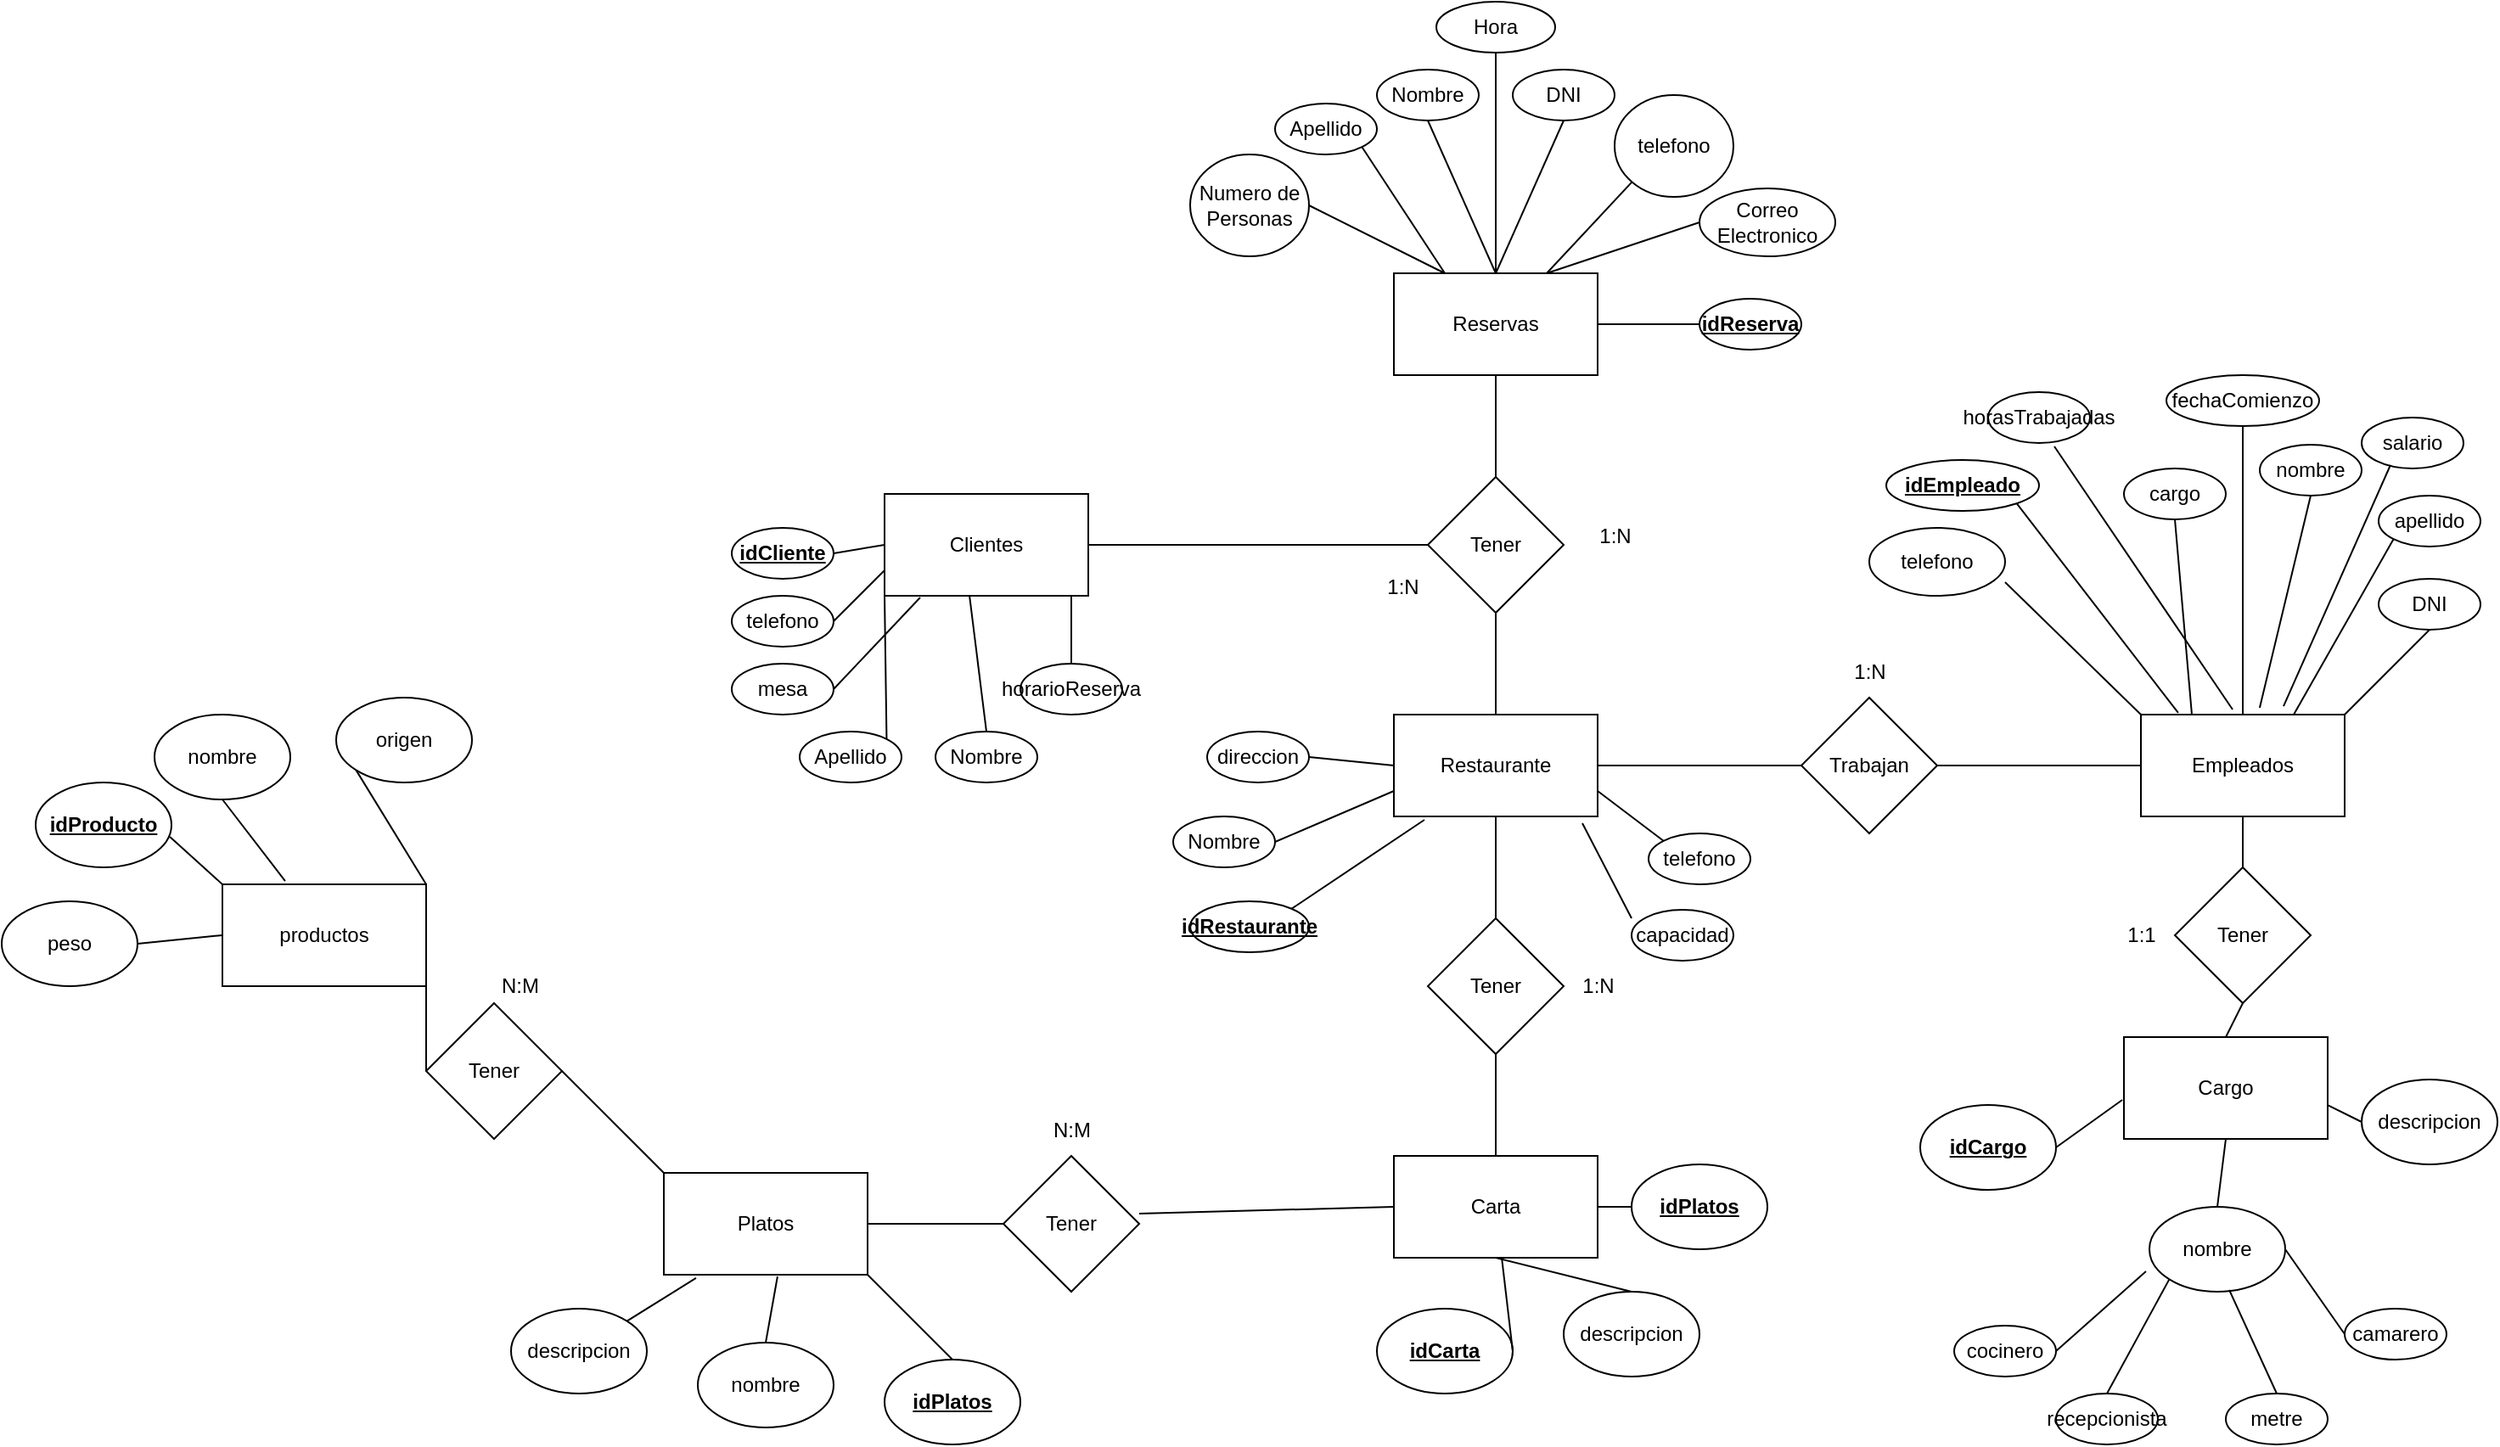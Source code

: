 <mxfile version="23.0.1" type="google">
  <diagram name="Página-1" id="urGxJ305jiMk8CuC3QDb">
    <mxGraphModel grid="1" page="1" gridSize="10" guides="1" tooltips="1" connect="1" arrows="1" fold="1" pageScale="1" pageWidth="827" pageHeight="1169" math="0" shadow="0">
      <root>
        <mxCell id="0" />
        <mxCell id="1" parent="0" />
        <mxCell id="D8Nsdqt08Oqrvitqr5ih-1" value="Empleados" style="rounded=0;whiteSpace=wrap;html=1;" vertex="1" parent="1">
          <mxGeometry x="610" y="-440" width="120" height="60" as="geometry" />
        </mxCell>
        <mxCell id="D8Nsdqt08Oqrvitqr5ih-2" value="Reservas" style="rounded=0;whiteSpace=wrap;html=1;" vertex="1" parent="1">
          <mxGeometry x="170" y="-700" width="120" height="60" as="geometry" />
        </mxCell>
        <mxCell id="EQmgPOtzV4q--lYFnlzx-1" value="Trabajan" style="rhombus;whiteSpace=wrap;html=1;" vertex="1" parent="1">
          <mxGeometry x="410" y="-450" width="80" height="80" as="geometry" />
        </mxCell>
        <mxCell id="EQmgPOtzV4q--lYFnlzx-2" value="Restaurante" style="rounded=0;whiteSpace=wrap;html=1;" vertex="1" parent="1">
          <mxGeometry x="170" y="-440" width="120" height="60" as="geometry" />
        </mxCell>
        <mxCell id="EQmgPOtzV4q--lYFnlzx-3" value="Tener" style="rhombus;whiteSpace=wrap;html=1;" vertex="1" parent="1">
          <mxGeometry x="190" y="-580" width="80" height="80" as="geometry" />
        </mxCell>
        <mxCell id="EQmgPOtzV4q--lYFnlzx-4" value="" style="endArrow=none;html=1;rounded=0;exitX=0.5;exitY=0;exitDx=0;exitDy=0;entryX=0.5;entryY=1;entryDx=0;entryDy=0;" edge="1" parent="1" source="EQmgPOtzV4q--lYFnlzx-3" target="D8Nsdqt08Oqrvitqr5ih-2">
          <mxGeometry width="50" height="50" relative="1" as="geometry">
            <mxPoint x="330" y="-570" as="sourcePoint" />
            <mxPoint x="380" y="-620" as="targetPoint" />
          </mxGeometry>
        </mxCell>
        <mxCell id="EQmgPOtzV4q--lYFnlzx-5" value="" style="endArrow=none;html=1;rounded=0;exitX=0.5;exitY=0;exitDx=0;exitDy=0;entryX=0.5;entryY=1;entryDx=0;entryDy=0;" edge="1" parent="1" source="EQmgPOtzV4q--lYFnlzx-2" target="EQmgPOtzV4q--lYFnlzx-3">
          <mxGeometry width="50" height="50" relative="1" as="geometry">
            <mxPoint x="330" y="-570" as="sourcePoint" />
            <mxPoint x="380" y="-620" as="targetPoint" />
          </mxGeometry>
        </mxCell>
        <mxCell id="EQmgPOtzV4q--lYFnlzx-6" value="" style="endArrow=none;html=1;rounded=0;exitX=1;exitY=0.5;exitDx=0;exitDy=0;" edge="1" parent="1" source="EQmgPOtzV4q--lYFnlzx-2" target="EQmgPOtzV4q--lYFnlzx-1">
          <mxGeometry width="50" height="50" relative="1" as="geometry">
            <mxPoint x="330" y="-570" as="sourcePoint" />
            <mxPoint x="380" y="-620" as="targetPoint" />
          </mxGeometry>
        </mxCell>
        <mxCell id="EQmgPOtzV4q--lYFnlzx-7" value="" style="endArrow=none;html=1;rounded=0;exitX=1;exitY=0.5;exitDx=0;exitDy=0;" edge="1" parent="1" source="EQmgPOtzV4q--lYFnlzx-1" target="D8Nsdqt08Oqrvitqr5ih-1">
          <mxGeometry width="50" height="50" relative="1" as="geometry">
            <mxPoint x="330" y="-570" as="sourcePoint" />
            <mxPoint x="380" y="-620" as="targetPoint" />
          </mxGeometry>
        </mxCell>
        <mxCell id="EQmgPOtzV4q--lYFnlzx-8" value="Tener" style="rhombus;whiteSpace=wrap;html=1;" vertex="1" parent="1">
          <mxGeometry x="190" y="-320" width="80" height="80" as="geometry" />
        </mxCell>
        <mxCell id="EQmgPOtzV4q--lYFnlzx-9" value="" style="endArrow=none;html=1;rounded=0;exitX=0.5;exitY=0;exitDx=0;exitDy=0;entryX=0.5;entryY=1;entryDx=0;entryDy=0;" edge="1" parent="1" source="EQmgPOtzV4q--lYFnlzx-8" target="EQmgPOtzV4q--lYFnlzx-2">
          <mxGeometry width="50" height="50" relative="1" as="geometry">
            <mxPoint x="340" y="-310" as="sourcePoint" />
            <mxPoint x="390" y="-360" as="targetPoint" />
          </mxGeometry>
        </mxCell>
        <mxCell id="EQmgPOtzV4q--lYFnlzx-10" value="Carta" style="rounded=0;whiteSpace=wrap;html=1;" vertex="1" parent="1">
          <mxGeometry x="170" y="-180" width="120" height="60" as="geometry" />
        </mxCell>
        <mxCell id="EQmgPOtzV4q--lYFnlzx-11" value="" style="endArrow=none;html=1;rounded=0;exitX=0.5;exitY=0;exitDx=0;exitDy=0;entryX=0.5;entryY=1;entryDx=0;entryDy=0;" edge="1" parent="1" source="EQmgPOtzV4q--lYFnlzx-10" target="EQmgPOtzV4q--lYFnlzx-8">
          <mxGeometry width="50" height="50" relative="1" as="geometry">
            <mxPoint x="340" y="-190" as="sourcePoint" />
            <mxPoint x="390" y="-240" as="targetPoint" />
          </mxGeometry>
        </mxCell>
        <mxCell id="EQmgPOtzV4q--lYFnlzx-14" value="descripcion" style="ellipse;whiteSpace=wrap;html=1;" vertex="1" parent="1">
          <mxGeometry x="270" y="-100" width="80" height="50" as="geometry" />
        </mxCell>
        <mxCell id="EQmgPOtzV4q--lYFnlzx-16" value="&lt;b&gt;&lt;u&gt;idPlatos&lt;/u&gt;&lt;/b&gt;" style="ellipse;whiteSpace=wrap;html=1;" vertex="1" parent="1">
          <mxGeometry x="310" y="-175" width="80" height="50" as="geometry" />
        </mxCell>
        <mxCell id="EQmgPOtzV4q--lYFnlzx-17" value="&lt;b&gt;&lt;u&gt;idCarta&lt;/u&gt;&lt;/b&gt;" style="ellipse;whiteSpace=wrap;html=1;" vertex="1" parent="1">
          <mxGeometry x="160" y="-90" width="80" height="50" as="geometry" />
        </mxCell>
        <mxCell id="EQmgPOtzV4q--lYFnlzx-18" value="" style="endArrow=none;html=1;rounded=0;exitX=0.5;exitY=0;exitDx=0;exitDy=0;entryX=0.5;entryY=1;entryDx=0;entryDy=0;" edge="1" parent="1" source="EQmgPOtzV4q--lYFnlzx-14" target="EQmgPOtzV4q--lYFnlzx-10">
          <mxGeometry width="50" height="50" relative="1" as="geometry">
            <mxPoint x="350" y="-50" as="sourcePoint" />
            <mxPoint x="400" y="-100" as="targetPoint" />
          </mxGeometry>
        </mxCell>
        <mxCell id="EQmgPOtzV4q--lYFnlzx-19" value="" style="endArrow=none;html=1;rounded=0;exitX=1;exitY=0.5;exitDx=0;exitDy=0;entryX=0;entryY=0.5;entryDx=0;entryDy=0;" edge="1" parent="1" source="EQmgPOtzV4q--lYFnlzx-10" target="EQmgPOtzV4q--lYFnlzx-16">
          <mxGeometry width="50" height="50" relative="1" as="geometry">
            <mxPoint x="350" y="-50" as="sourcePoint" />
            <mxPoint x="400" y="-100" as="targetPoint" />
          </mxGeometry>
        </mxCell>
        <mxCell id="EQmgPOtzV4q--lYFnlzx-20" value="" style="endArrow=none;html=1;rounded=0;exitX=1;exitY=0.5;exitDx=0;exitDy=0;" edge="1" parent="1" source="EQmgPOtzV4q--lYFnlzx-17" target="EQmgPOtzV4q--lYFnlzx-10">
          <mxGeometry width="50" height="50" relative="1" as="geometry">
            <mxPoint x="350" y="-50" as="sourcePoint" />
            <mxPoint x="400" y="-100" as="targetPoint" />
          </mxGeometry>
        </mxCell>
        <mxCell id="EQmgPOtzV4q--lYFnlzx-26" value="" style="endArrow=none;html=1;rounded=0;exitX=0;exitY=0;exitDx=0;exitDy=0;entryX=1;entryY=0.8;entryDx=0;entryDy=0;entryPerimeter=0;" edge="1" parent="1" source="D8Nsdqt08Oqrvitqr5ih-1" target="ZjFc2ZHjRsvz4WhmtQTJ-22">
          <mxGeometry width="50" height="50" relative="1" as="geometry">
            <mxPoint x="330" y="-490" as="sourcePoint" />
            <mxPoint x="680" y="-510" as="targetPoint" />
          </mxGeometry>
        </mxCell>
        <mxCell id="EQmgPOtzV4q--lYFnlzx-27" value="&lt;b&gt;&lt;u&gt;idEmpleado&lt;/u&gt;&lt;/b&gt;" style="ellipse;whiteSpace=wrap;html=1;" vertex="1" parent="1">
          <mxGeometry x="460" y="-590" width="90" height="30" as="geometry" />
        </mxCell>
        <mxCell id="EQmgPOtzV4q--lYFnlzx-28" value="cargo" style="ellipse;whiteSpace=wrap;html=1;" vertex="1" parent="1">
          <mxGeometry x="600" y="-585" width="60" height="30" as="geometry" />
        </mxCell>
        <mxCell id="EQmgPOtzV4q--lYFnlzx-29" value="nombre" style="ellipse;whiteSpace=wrap;html=1;" vertex="1" parent="1">
          <mxGeometry x="680" y="-599" width="60" height="30" as="geometry" />
        </mxCell>
        <mxCell id="EQmgPOtzV4q--lYFnlzx-30" value="apellido" style="ellipse;whiteSpace=wrap;html=1;" vertex="1" parent="1">
          <mxGeometry x="750" y="-569" width="60" height="30" as="geometry" />
        </mxCell>
        <mxCell id="EQmgPOtzV4q--lYFnlzx-31" value="" style="endArrow=none;html=1;rounded=0;entryX=0.183;entryY=-0.017;entryDx=0;entryDy=0;exitX=1;exitY=1;exitDx=0;exitDy=0;entryPerimeter=0;" edge="1" parent="1" source="EQmgPOtzV4q--lYFnlzx-27" target="D8Nsdqt08Oqrvitqr5ih-1">
          <mxGeometry width="50" height="50" relative="1" as="geometry">
            <mxPoint x="330" y="-490" as="sourcePoint" />
            <mxPoint x="641.716" y="-512.678" as="targetPoint" />
          </mxGeometry>
        </mxCell>
        <mxCell id="EQmgPOtzV4q--lYFnlzx-32" value="" style="endArrow=none;html=1;rounded=0;exitX=0.25;exitY=0;exitDx=0;exitDy=0;entryX=0.5;entryY=1;entryDx=0;entryDy=0;" edge="1" parent="1" source="D8Nsdqt08Oqrvitqr5ih-1" target="EQmgPOtzV4q--lYFnlzx-28">
          <mxGeometry width="50" height="50" relative="1" as="geometry">
            <mxPoint x="670" y="-520" as="sourcePoint" />
            <mxPoint x="380" y="-540" as="targetPoint" />
          </mxGeometry>
        </mxCell>
        <mxCell id="EQmgPOtzV4q--lYFnlzx-33" value="" style="endArrow=none;html=1;rounded=0;exitX=0.75;exitY=0;exitDx=0;exitDy=0;entryX=0;entryY=1;entryDx=0;entryDy=0;" edge="1" parent="1" source="D8Nsdqt08Oqrvitqr5ih-1" target="EQmgPOtzV4q--lYFnlzx-30">
          <mxGeometry width="50" height="50" relative="1" as="geometry">
            <mxPoint x="698.284" y="-512.678" as="sourcePoint" />
            <mxPoint x="380" y="-540" as="targetPoint" />
          </mxGeometry>
        </mxCell>
        <mxCell id="EQmgPOtzV4q--lYFnlzx-34" value="" style="endArrow=none;html=1;rounded=0;exitX=0.583;exitY=-0.067;exitDx=0;exitDy=0;entryX=0.5;entryY=1;entryDx=0;entryDy=0;exitPerimeter=0;" edge="1" parent="1" source="D8Nsdqt08Oqrvitqr5ih-1" target="EQmgPOtzV4q--lYFnlzx-29">
          <mxGeometry width="50" height="50" relative="1" as="geometry">
            <mxPoint x="670" y="-520" as="sourcePoint" />
            <mxPoint x="380" y="-540" as="targetPoint" />
          </mxGeometry>
        </mxCell>
        <mxCell id="EQmgPOtzV4q--lYFnlzx-35" value="DNI" style="ellipse;whiteSpace=wrap;html=1;" vertex="1" parent="1">
          <mxGeometry x="240" y="-820" width="60" height="30" as="geometry" />
        </mxCell>
        <mxCell id="EQmgPOtzV4q--lYFnlzx-36" value="Nombre" style="ellipse;whiteSpace=wrap;html=1;" vertex="1" parent="1">
          <mxGeometry x="160" y="-820" width="60" height="30" as="geometry" />
        </mxCell>
        <mxCell id="EQmgPOtzV4q--lYFnlzx-37" value="Apellido" style="ellipse;whiteSpace=wrap;html=1;" vertex="1" parent="1">
          <mxGeometry x="100" y="-800" width="60" height="30" as="geometry" />
        </mxCell>
        <mxCell id="EQmgPOtzV4q--lYFnlzx-38" value="Correo Electronico" style="ellipse;whiteSpace=wrap;html=1;" vertex="1" parent="1">
          <mxGeometry x="350" y="-750" width="80" height="40" as="geometry" />
        </mxCell>
        <mxCell id="EQmgPOtzV4q--lYFnlzx-39" value="Numero de Personas" style="ellipse;whiteSpace=wrap;html=1;" vertex="1" parent="1">
          <mxGeometry x="50" y="-770" width="70" height="60" as="geometry" />
        </mxCell>
        <mxCell id="EQmgPOtzV4q--lYFnlzx-40" value="telefono" style="ellipse;whiteSpace=wrap;html=1;" vertex="1" parent="1">
          <mxGeometry x="300" y="-805" width="70" height="60" as="geometry" />
        </mxCell>
        <mxCell id="EQmgPOtzV4q--lYFnlzx-41" value="" style="endArrow=none;html=1;rounded=0;exitX=0.25;exitY=0;exitDx=0;exitDy=0;entryX=1;entryY=0.5;entryDx=0;entryDy=0;" edge="1" parent="1" source="D8Nsdqt08Oqrvitqr5ih-2" target="EQmgPOtzV4q--lYFnlzx-39">
          <mxGeometry width="50" height="50" relative="1" as="geometry">
            <mxPoint x="330" y="-730" as="sourcePoint" />
            <mxPoint x="380" y="-780" as="targetPoint" />
          </mxGeometry>
        </mxCell>
        <mxCell id="EQmgPOtzV4q--lYFnlzx-42" value="" style="endArrow=none;html=1;rounded=0;exitX=0.25;exitY=0;exitDx=0;exitDy=0;entryX=1;entryY=1;entryDx=0;entryDy=0;" edge="1" parent="1" source="D8Nsdqt08Oqrvitqr5ih-2" target="EQmgPOtzV4q--lYFnlzx-37">
          <mxGeometry width="50" height="50" relative="1" as="geometry">
            <mxPoint x="330" y="-730" as="sourcePoint" />
            <mxPoint x="380" y="-780" as="targetPoint" />
          </mxGeometry>
        </mxCell>
        <mxCell id="EQmgPOtzV4q--lYFnlzx-43" value="" style="endArrow=none;html=1;rounded=0;exitX=0.75;exitY=0;exitDx=0;exitDy=0;entryX=0;entryY=0.5;entryDx=0;entryDy=0;" edge="1" parent="1" source="D8Nsdqt08Oqrvitqr5ih-2" target="EQmgPOtzV4q--lYFnlzx-38">
          <mxGeometry width="50" height="50" relative="1" as="geometry">
            <mxPoint x="330" y="-730" as="sourcePoint" />
            <mxPoint x="380" y="-780" as="targetPoint" />
          </mxGeometry>
        </mxCell>
        <mxCell id="EQmgPOtzV4q--lYFnlzx-44" value="" style="endArrow=none;html=1;rounded=0;exitX=0.75;exitY=0;exitDx=0;exitDy=0;entryX=0;entryY=1;entryDx=0;entryDy=0;" edge="1" parent="1" source="D8Nsdqt08Oqrvitqr5ih-2" target="EQmgPOtzV4q--lYFnlzx-40">
          <mxGeometry width="50" height="50" relative="1" as="geometry">
            <mxPoint x="330" y="-730" as="sourcePoint" />
            <mxPoint x="380" y="-780" as="targetPoint" />
          </mxGeometry>
        </mxCell>
        <mxCell id="EQmgPOtzV4q--lYFnlzx-45" value="" style="endArrow=none;html=1;rounded=0;exitX=0.5;exitY=0;exitDx=0;exitDy=0;entryX=0.5;entryY=1;entryDx=0;entryDy=0;" edge="1" parent="1" source="D8Nsdqt08Oqrvitqr5ih-2" target="EQmgPOtzV4q--lYFnlzx-36">
          <mxGeometry width="50" height="50" relative="1" as="geometry">
            <mxPoint x="330" y="-730" as="sourcePoint" />
            <mxPoint x="380" y="-780" as="targetPoint" />
          </mxGeometry>
        </mxCell>
        <mxCell id="EQmgPOtzV4q--lYFnlzx-46" value="" style="endArrow=none;html=1;rounded=0;entryX=0.5;entryY=1;entryDx=0;entryDy=0;exitX=0.5;exitY=0;exitDx=0;exitDy=0;" edge="1" parent="1" source="D8Nsdqt08Oqrvitqr5ih-2" target="EQmgPOtzV4q--lYFnlzx-35">
          <mxGeometry width="50" height="50" relative="1" as="geometry">
            <mxPoint x="330" y="-730" as="sourcePoint" />
            <mxPoint x="380" y="-780" as="targetPoint" />
          </mxGeometry>
        </mxCell>
        <mxCell id="EQmgPOtzV4q--lYFnlzx-47" value="Hora" style="ellipse;whiteSpace=wrap;html=1;" vertex="1" parent="1">
          <mxGeometry x="195" y="-860" width="70" height="30" as="geometry" />
        </mxCell>
        <mxCell id="EQmgPOtzV4q--lYFnlzx-48" value="" style="endArrow=none;html=1;rounded=0;exitX=0.5;exitY=0;exitDx=0;exitDy=0;entryX=0.5;entryY=1;entryDx=0;entryDy=0;" edge="1" parent="1" source="D8Nsdqt08Oqrvitqr5ih-2" target="EQmgPOtzV4q--lYFnlzx-47">
          <mxGeometry width="50" height="50" relative="1" as="geometry">
            <mxPoint x="330" y="-610" as="sourcePoint" />
            <mxPoint x="380" y="-660" as="targetPoint" />
          </mxGeometry>
        </mxCell>
        <mxCell id="ZjFc2ZHjRsvz4WhmtQTJ-1" value="Clientes" style="rounded=0;whiteSpace=wrap;html=1;" vertex="1" parent="1">
          <mxGeometry x="-130" y="-570" width="120" height="60" as="geometry" />
        </mxCell>
        <mxCell id="ZjFc2ZHjRsvz4WhmtQTJ-2" value="" style="endArrow=none;html=1;rounded=0;exitX=0;exitY=0.5;exitDx=0;exitDy=0;entryX=1;entryY=0.5;entryDx=0;entryDy=0;" edge="1" parent="1" source="EQmgPOtzV4q--lYFnlzx-3" target="ZjFc2ZHjRsvz4WhmtQTJ-1">
          <mxGeometry width="50" height="50" relative="1" as="geometry">
            <mxPoint x="240" y="-430" as="sourcePoint" />
            <mxPoint x="240" y="-490" as="targetPoint" />
          </mxGeometry>
        </mxCell>
        <mxCell id="ZjFc2ZHjRsvz4WhmtQTJ-3" value="Nombre" style="ellipse;whiteSpace=wrap;html=1;" vertex="1" parent="1">
          <mxGeometry x="-100" y="-430" width="60" height="30" as="geometry" />
        </mxCell>
        <mxCell id="ZjFc2ZHjRsvz4WhmtQTJ-4" value="Apellido" style="ellipse;whiteSpace=wrap;html=1;" vertex="1" parent="1">
          <mxGeometry x="-180" y="-430" width="60" height="30" as="geometry" />
        </mxCell>
        <mxCell id="ZjFc2ZHjRsvz4WhmtQTJ-5" value="&lt;b&gt;&lt;u&gt;idReserva&lt;/u&gt;&lt;/b&gt;" style="ellipse;whiteSpace=wrap;html=1;" vertex="1" parent="1">
          <mxGeometry x="350" y="-685" width="60" height="30" as="geometry" />
        </mxCell>
        <mxCell id="ZjFc2ZHjRsvz4WhmtQTJ-7" value="" style="endArrow=none;html=1;rounded=0;exitX=1;exitY=0.5;exitDx=0;exitDy=0;entryX=0;entryY=0.5;entryDx=0;entryDy=0;" edge="1" parent="1" source="D8Nsdqt08Oqrvitqr5ih-2" target="ZjFc2ZHjRsvz4WhmtQTJ-5">
          <mxGeometry width="50" height="50" relative="1" as="geometry">
            <mxPoint x="270" y="-690" as="sourcePoint" />
            <mxPoint x="360" y="-720" as="targetPoint" />
          </mxGeometry>
        </mxCell>
        <mxCell id="ZjFc2ZHjRsvz4WhmtQTJ-9" value="&lt;u&gt;&lt;b&gt;idCliente&lt;/b&gt;&lt;/u&gt;" style="ellipse;whiteSpace=wrap;html=1;" vertex="1" parent="1">
          <mxGeometry x="-220" y="-550" width="60" height="30" as="geometry" />
        </mxCell>
        <mxCell id="ZjFc2ZHjRsvz4WhmtQTJ-10" value="horarioReserva" style="ellipse;whiteSpace=wrap;html=1;" vertex="1" parent="1">
          <mxGeometry x="-50" y="-470" width="60" height="30" as="geometry" />
        </mxCell>
        <mxCell id="ZjFc2ZHjRsvz4WhmtQTJ-11" value="telefono" style="ellipse;whiteSpace=wrap;html=1;" vertex="1" parent="1">
          <mxGeometry x="-220" y="-510" width="60" height="30" as="geometry" />
        </mxCell>
        <mxCell id="ZjFc2ZHjRsvz4WhmtQTJ-12" value="mesa" style="ellipse;whiteSpace=wrap;html=1;" vertex="1" parent="1">
          <mxGeometry x="-220" y="-470" width="60" height="30" as="geometry" />
        </mxCell>
        <mxCell id="ZjFc2ZHjRsvz4WhmtQTJ-14" value="" style="endArrow=none;html=1;rounded=0;exitX=0.5;exitY=0;exitDx=0;exitDy=0;entryX=1;entryY=0.5;entryDx=0;entryDy=0;" edge="1" parent="1" source="ZjFc2ZHjRsvz4WhmtQTJ-10">
          <mxGeometry width="50" height="50" relative="1" as="geometry">
            <mxPoint x="60" y="-470" as="sourcePoint" />
            <mxPoint x="-20" y="-510" as="targetPoint" />
          </mxGeometry>
        </mxCell>
        <mxCell id="ZjFc2ZHjRsvz4WhmtQTJ-16" value="" style="endArrow=none;html=1;rounded=0;exitX=0.5;exitY=0;exitDx=0;exitDy=0;entryX=0.417;entryY=1;entryDx=0;entryDy=0;entryPerimeter=0;" edge="1" parent="1" source="ZjFc2ZHjRsvz4WhmtQTJ-3" target="ZjFc2ZHjRsvz4WhmtQTJ-1">
          <mxGeometry width="50" height="50" relative="1" as="geometry">
            <mxPoint x="-10" y="-460" as="sourcePoint" />
            <mxPoint x="-10" y="-500" as="targetPoint" />
          </mxGeometry>
        </mxCell>
        <mxCell id="ZjFc2ZHjRsvz4WhmtQTJ-17" value="" style="endArrow=none;html=1;rounded=0;exitX=1;exitY=0;exitDx=0;exitDy=0;entryX=0.417;entryY=1;entryDx=0;entryDy=0;entryPerimeter=0;" edge="1" parent="1" source="ZjFc2ZHjRsvz4WhmtQTJ-4">
          <mxGeometry width="50" height="50" relative="1" as="geometry">
            <mxPoint x="-120" y="-430" as="sourcePoint" />
            <mxPoint x="-130" y="-510" as="targetPoint" />
          </mxGeometry>
        </mxCell>
        <mxCell id="ZjFc2ZHjRsvz4WhmtQTJ-18" value="" style="endArrow=none;html=1;rounded=0;exitX=0.175;exitY=1.017;exitDx=0;exitDy=0;entryX=1;entryY=0.5;entryDx=0;entryDy=0;exitPerimeter=0;" edge="1" parent="1" source="ZjFc2ZHjRsvz4WhmtQTJ-1" target="ZjFc2ZHjRsvz4WhmtQTJ-12">
          <mxGeometry width="50" height="50" relative="1" as="geometry">
            <mxPoint x="-50" y="-410" as="sourcePoint" />
            <mxPoint x="-60" y="-490" as="targetPoint" />
          </mxGeometry>
        </mxCell>
        <mxCell id="ZjFc2ZHjRsvz4WhmtQTJ-19" value="" style="endArrow=none;html=1;rounded=0;exitX=1;exitY=0.5;exitDx=0;exitDy=0;entryX=0;entryY=0.75;entryDx=0;entryDy=0;" edge="1" parent="1" source="ZjFc2ZHjRsvz4WhmtQTJ-11" target="ZjFc2ZHjRsvz4WhmtQTJ-1">
          <mxGeometry width="50" height="50" relative="1" as="geometry">
            <mxPoint x="300" y="-660" as="sourcePoint" />
            <mxPoint x="360" y="-660" as="targetPoint" />
          </mxGeometry>
        </mxCell>
        <mxCell id="ZjFc2ZHjRsvz4WhmtQTJ-20" value="" style="endArrow=none;html=1;rounded=0;exitX=1;exitY=0.5;exitDx=0;exitDy=0;entryX=0;entryY=0.5;entryDx=0;entryDy=0;" edge="1" parent="1" source="ZjFc2ZHjRsvz4WhmtQTJ-9" target="ZjFc2ZHjRsvz4WhmtQTJ-1">
          <mxGeometry width="50" height="50" relative="1" as="geometry">
            <mxPoint x="-150" y="-485" as="sourcePoint" />
            <mxPoint x="-120" y="-515" as="targetPoint" />
          </mxGeometry>
        </mxCell>
        <mxCell id="ZjFc2ZHjRsvz4WhmtQTJ-21" value="DNI" style="ellipse;whiteSpace=wrap;html=1;" vertex="1" parent="1">
          <mxGeometry x="750" y="-520" width="60" height="30" as="geometry" />
        </mxCell>
        <mxCell id="ZjFc2ZHjRsvz4WhmtQTJ-22" value="telefono" style="ellipse;whiteSpace=wrap;html=1;" vertex="1" parent="1">
          <mxGeometry x="450" y="-550" width="80" height="40" as="geometry" />
        </mxCell>
        <mxCell id="ZjFc2ZHjRsvz4WhmtQTJ-23" value="horasTrabajadas" style="ellipse;whiteSpace=wrap;html=1;" vertex="1" parent="1">
          <mxGeometry x="520" y="-630" width="60" height="30" as="geometry" />
        </mxCell>
        <mxCell id="ZjFc2ZHjRsvz4WhmtQTJ-24" value="salario" style="ellipse;whiteSpace=wrap;html=1;" vertex="1" parent="1">
          <mxGeometry x="740" y="-615" width="60" height="30" as="geometry" />
        </mxCell>
        <mxCell id="ZjFc2ZHjRsvz4WhmtQTJ-25" value="fechaComienzo" style="ellipse;whiteSpace=wrap;html=1;" vertex="1" parent="1">
          <mxGeometry x="625" y="-640" width="90" height="30" as="geometry" />
        </mxCell>
        <mxCell id="ZjFc2ZHjRsvz4WhmtQTJ-26" value="" style="endArrow=none;html=1;rounded=0;exitX=0.45;exitY=-0.05;exitDx=0;exitDy=0;entryX=0.65;entryY=1.067;entryDx=0;entryDy=0;exitPerimeter=0;entryPerimeter=0;" edge="1" parent="1" source="D8Nsdqt08Oqrvitqr5ih-1" target="ZjFc2ZHjRsvz4WhmtQTJ-23">
          <mxGeometry width="50" height="50" relative="1" as="geometry">
            <mxPoint x="650" y="-430" as="sourcePoint" />
            <mxPoint x="640" y="-545" as="targetPoint" />
          </mxGeometry>
        </mxCell>
        <mxCell id="ZjFc2ZHjRsvz4WhmtQTJ-27" value="" style="endArrow=none;html=1;rounded=0;exitX=1;exitY=0;exitDx=0;exitDy=0;entryX=0.5;entryY=1;entryDx=0;entryDy=0;" edge="1" parent="1" source="D8Nsdqt08Oqrvitqr5ih-1" target="ZjFc2ZHjRsvz4WhmtQTJ-21">
          <mxGeometry width="50" height="50" relative="1" as="geometry">
            <mxPoint x="710" y="-430" as="sourcePoint" />
            <mxPoint x="759" y="-519" as="targetPoint" />
          </mxGeometry>
        </mxCell>
        <mxCell id="ZjFc2ZHjRsvz4WhmtQTJ-28" value="" style="endArrow=none;html=1;rounded=0;exitX=0.7;exitY=-0.083;exitDx=0;exitDy=0;entryX=0.283;entryY=0.933;entryDx=0;entryDy=0;exitPerimeter=0;entryPerimeter=0;" edge="1" parent="1" source="D8Nsdqt08Oqrvitqr5ih-1" target="ZjFc2ZHjRsvz4WhmtQTJ-24">
          <mxGeometry width="50" height="50" relative="1" as="geometry">
            <mxPoint x="710" y="-430" as="sourcePoint" />
            <mxPoint x="759" y="-519" as="targetPoint" />
          </mxGeometry>
        </mxCell>
        <mxCell id="ZjFc2ZHjRsvz4WhmtQTJ-29" value="" style="endArrow=none;html=1;rounded=0;exitX=0.5;exitY=0;exitDx=0;exitDy=0;entryX=0.5;entryY=1;entryDx=0;entryDy=0;" edge="1" parent="1" source="D8Nsdqt08Oqrvitqr5ih-1" target="ZjFc2ZHjRsvz4WhmtQTJ-25">
          <mxGeometry width="50" height="50" relative="1" as="geometry">
            <mxPoint x="690" y="-434" as="sourcePoint" />
            <mxPoint x="720" y="-540" as="targetPoint" />
          </mxGeometry>
        </mxCell>
        <mxCell id="ZjFc2ZHjRsvz4WhmtQTJ-31" value="Tener" style="rhombus;whiteSpace=wrap;html=1;" vertex="1" parent="1">
          <mxGeometry x="630" y="-350" width="80" height="80" as="geometry" />
        </mxCell>
        <mxCell id="ZjFc2ZHjRsvz4WhmtQTJ-32" value="" style="endArrow=none;html=1;rounded=0;exitX=0.5;exitY=0;exitDx=0;exitDy=0;" edge="1" parent="1" source="ZjFc2ZHjRsvz4WhmtQTJ-31">
          <mxGeometry width="50" height="50" relative="1" as="geometry">
            <mxPoint x="669.5" y="-330" as="sourcePoint" />
            <mxPoint x="670" y="-380" as="targetPoint" />
          </mxGeometry>
        </mxCell>
        <mxCell id="ZjFc2ZHjRsvz4WhmtQTJ-33" value="" style="endArrow=none;html=1;rounded=0;exitX=0.5;exitY=0;exitDx=0;exitDy=0;entryX=0.5;entryY=1;entryDx=0;entryDy=0;" edge="1" parent="1" source="ZjFc2ZHjRsvz4WhmtQTJ-49" target="ZjFc2ZHjRsvz4WhmtQTJ-31">
          <mxGeometry width="50" height="50" relative="1" as="geometry">
            <mxPoint x="661.96" y="-238.02" as="sourcePoint" />
            <mxPoint x="250" y="-360" as="targetPoint" />
          </mxGeometry>
        </mxCell>
        <mxCell id="ZjFc2ZHjRsvz4WhmtQTJ-34" value="&lt;u&gt;&lt;b&gt;idCargo&lt;/b&gt;&lt;/u&gt;" style="ellipse;whiteSpace=wrap;html=1;" vertex="1" parent="1">
          <mxGeometry x="480" y="-210" width="80" height="50" as="geometry" />
        </mxCell>
        <mxCell id="ZjFc2ZHjRsvz4WhmtQTJ-35" value="nombre" style="ellipse;whiteSpace=wrap;html=1;" vertex="1" parent="1">
          <mxGeometry x="615" y="-150" width="80" height="50" as="geometry" />
        </mxCell>
        <mxCell id="ZjFc2ZHjRsvz4WhmtQTJ-36" value="descripcion" style="ellipse;whiteSpace=wrap;html=1;" vertex="1" parent="1">
          <mxGeometry x="740" y="-225" width="80" height="50" as="geometry" />
        </mxCell>
        <mxCell id="ZjFc2ZHjRsvz4WhmtQTJ-37" value="" style="endArrow=none;html=1;rounded=0;exitX=1;exitY=0.5;exitDx=0;exitDy=0;entryX=-0.008;entryY=0.617;entryDx=0;entryDy=0;entryPerimeter=0;" edge="1" parent="1" source="ZjFc2ZHjRsvz4WhmtQTJ-34" target="ZjFc2ZHjRsvz4WhmtQTJ-49">
          <mxGeometry width="50" height="50" relative="1" as="geometry">
            <mxPoint x="300" y="-140" as="sourcePoint" />
            <mxPoint x="595" y="-210" as="targetPoint" />
          </mxGeometry>
        </mxCell>
        <mxCell id="ZjFc2ZHjRsvz4WhmtQTJ-38" value="" style="endArrow=none;html=1;rounded=0;exitX=0.5;exitY=1;exitDx=0;exitDy=0;entryX=0.5;entryY=0;entryDx=0;entryDy=0;" edge="1" parent="1" source="ZjFc2ZHjRsvz4WhmtQTJ-49" target="ZjFc2ZHjRsvz4WhmtQTJ-35">
          <mxGeometry width="50" height="50" relative="1" as="geometry">
            <mxPoint x="655" y="-180" as="sourcePoint" />
            <mxPoint x="610" y="-170" as="targetPoint" />
          </mxGeometry>
        </mxCell>
        <mxCell id="ZjFc2ZHjRsvz4WhmtQTJ-39" value="" style="endArrow=none;html=1;rounded=0;exitX=1;exitY=0.667;exitDx=0;exitDy=0;entryX=0;entryY=0.5;entryDx=0;entryDy=0;exitPerimeter=0;" edge="1" parent="1" source="ZjFc2ZHjRsvz4WhmtQTJ-49" target="ZjFc2ZHjRsvz4WhmtQTJ-36">
          <mxGeometry width="50" height="50" relative="1" as="geometry">
            <mxPoint x="715" y="-210" as="sourcePoint" />
            <mxPoint x="610" y="-170" as="targetPoint" />
          </mxGeometry>
        </mxCell>
        <mxCell id="ZjFc2ZHjRsvz4WhmtQTJ-40" value="cocinero" style="ellipse;whiteSpace=wrap;html=1;" vertex="1" parent="1">
          <mxGeometry x="500" y="-80" width="60" height="30" as="geometry" />
        </mxCell>
        <mxCell id="ZjFc2ZHjRsvz4WhmtQTJ-41" value="metre" style="ellipse;whiteSpace=wrap;html=1;" vertex="1" parent="1">
          <mxGeometry x="660" y="-40" width="60" height="30" as="geometry" />
        </mxCell>
        <mxCell id="ZjFc2ZHjRsvz4WhmtQTJ-42" value="recepcionista" style="ellipse;whiteSpace=wrap;html=1;" vertex="1" parent="1">
          <mxGeometry x="560" y="-40" width="60" height="30" as="geometry" />
        </mxCell>
        <mxCell id="ZjFc2ZHjRsvz4WhmtQTJ-43" value="camarero" style="ellipse;whiteSpace=wrap;html=1;" vertex="1" parent="1">
          <mxGeometry x="730" y="-90" width="60" height="30" as="geometry" />
        </mxCell>
        <mxCell id="ZjFc2ZHjRsvz4WhmtQTJ-44" value="" style="endArrow=none;html=1;rounded=0;exitX=1;exitY=0.5;exitDx=0;exitDy=0;entryX=-0.025;entryY=0.76;entryDx=0;entryDy=0;entryPerimeter=0;" edge="1" parent="1" source="ZjFc2ZHjRsvz4WhmtQTJ-40" target="ZjFc2ZHjRsvz4WhmtQTJ-35">
          <mxGeometry width="50" height="50" relative="1" as="geometry">
            <mxPoint x="240" y="-90" as="sourcePoint" />
            <mxPoint x="240" y="-110" as="targetPoint" />
          </mxGeometry>
        </mxCell>
        <mxCell id="ZjFc2ZHjRsvz4WhmtQTJ-46" value="" style="endArrow=none;html=1;rounded=0;exitX=0.5;exitY=0;exitDx=0;exitDy=0;entryX=0;entryY=1;entryDx=0;entryDy=0;" edge="1" parent="1" source="ZjFc2ZHjRsvz4WhmtQTJ-42" target="ZjFc2ZHjRsvz4WhmtQTJ-35">
          <mxGeometry width="50" height="50" relative="1" as="geometry">
            <mxPoint x="570" y="-65" as="sourcePoint" />
            <mxPoint x="618" y="-92" as="targetPoint" />
          </mxGeometry>
        </mxCell>
        <mxCell id="ZjFc2ZHjRsvz4WhmtQTJ-47" value="" style="endArrow=none;html=1;rounded=0;exitX=0.5;exitY=0;exitDx=0;exitDy=0;entryX=0.588;entryY=0.98;entryDx=0;entryDy=0;entryPerimeter=0;" edge="1" parent="1" source="ZjFc2ZHjRsvz4WhmtQTJ-41" target="ZjFc2ZHjRsvz4WhmtQTJ-35">
          <mxGeometry width="50" height="50" relative="1" as="geometry">
            <mxPoint x="580" y="-55" as="sourcePoint" />
            <mxPoint x="628" y="-82" as="targetPoint" />
          </mxGeometry>
        </mxCell>
        <mxCell id="ZjFc2ZHjRsvz4WhmtQTJ-48" value="" style="endArrow=none;html=1;rounded=0;exitX=1;exitY=0.5;exitDx=0;exitDy=0;entryX=0;entryY=0.5;entryDx=0;entryDy=0;" edge="1" parent="1" source="ZjFc2ZHjRsvz4WhmtQTJ-35" target="ZjFc2ZHjRsvz4WhmtQTJ-43">
          <mxGeometry width="50" height="50" relative="1" as="geometry">
            <mxPoint x="590" y="-45" as="sourcePoint" />
            <mxPoint x="638" y="-72" as="targetPoint" />
          </mxGeometry>
        </mxCell>
        <mxCell id="ZjFc2ZHjRsvz4WhmtQTJ-49" value="Cargo" style="rounded=0;whiteSpace=wrap;html=1;" vertex="1" parent="1">
          <mxGeometry x="600" y="-250" width="120" height="60" as="geometry" />
        </mxCell>
        <mxCell id="ZjFc2ZHjRsvz4WhmtQTJ-51" value="Tener" style="rhombus;whiteSpace=wrap;html=1;" vertex="1" parent="1">
          <mxGeometry x="-60" y="-180" width="80" height="80" as="geometry" />
        </mxCell>
        <mxCell id="ZjFc2ZHjRsvz4WhmtQTJ-52" value="" style="endArrow=none;html=1;rounded=0;exitX=0;exitY=0.5;exitDx=0;exitDy=0;entryX=1;entryY=0.425;entryDx=0;entryDy=0;entryPerimeter=0;" edge="1" parent="1" source="EQmgPOtzV4q--lYFnlzx-10" target="ZjFc2ZHjRsvz4WhmtQTJ-51">
          <mxGeometry width="50" height="50" relative="1" as="geometry">
            <mxPoint x="200" y="-530" as="sourcePoint" />
            <mxPoint y="-530" as="targetPoint" />
          </mxGeometry>
        </mxCell>
        <mxCell id="ZjFc2ZHjRsvz4WhmtQTJ-53" value="Platos" style="rounded=0;whiteSpace=wrap;html=1;" vertex="1" parent="1">
          <mxGeometry x="-260" y="-170" width="120" height="60" as="geometry" />
        </mxCell>
        <mxCell id="ZjFc2ZHjRsvz4WhmtQTJ-54" value="nombre" style="ellipse;whiteSpace=wrap;html=1;" vertex="1" parent="1">
          <mxGeometry x="-240" y="-70" width="80" height="50" as="geometry" />
        </mxCell>
        <mxCell id="ZjFc2ZHjRsvz4WhmtQTJ-55" value="&lt;b&gt;&lt;u&gt;idPlatos&lt;/u&gt;&lt;/b&gt;" style="ellipse;whiteSpace=wrap;html=1;" vertex="1" parent="1">
          <mxGeometry x="-130" y="-60" width="80" height="50" as="geometry" />
        </mxCell>
        <mxCell id="ZjFc2ZHjRsvz4WhmtQTJ-56" value="descripcion" style="ellipse;whiteSpace=wrap;html=1;" vertex="1" parent="1">
          <mxGeometry x="-350" y="-90" width="80" height="50" as="geometry" />
        </mxCell>
        <mxCell id="ZjFc2ZHjRsvz4WhmtQTJ-57" value="" style="endArrow=none;html=1;rounded=0;exitX=0;exitY=0.5;exitDx=0;exitDy=0;entryX=1;entryY=0.5;entryDx=0;entryDy=0;" edge="1" parent="1" source="ZjFc2ZHjRsvz4WhmtQTJ-51" target="ZjFc2ZHjRsvz4WhmtQTJ-53">
          <mxGeometry width="50" height="50" relative="1" as="geometry">
            <mxPoint x="180" y="-140" as="sourcePoint" />
            <mxPoint x="30" y="-136" as="targetPoint" />
          </mxGeometry>
        </mxCell>
        <mxCell id="ZjFc2ZHjRsvz4WhmtQTJ-58" value="" style="endArrow=none;html=1;rounded=0;exitX=0.5;exitY=0;exitDx=0;exitDy=0;entryX=1;entryY=1;entryDx=0;entryDy=0;" edge="1" parent="1" source="ZjFc2ZHjRsvz4WhmtQTJ-55" target="ZjFc2ZHjRsvz4WhmtQTJ-53">
          <mxGeometry width="50" height="50" relative="1" as="geometry">
            <mxPoint x="240" y="-170" as="sourcePoint" />
            <mxPoint x="240" y="-230" as="targetPoint" />
          </mxGeometry>
        </mxCell>
        <mxCell id="ZjFc2ZHjRsvz4WhmtQTJ-59" value="" style="endArrow=none;html=1;rounded=0;exitX=0.5;exitY=0;exitDx=0;exitDy=0;entryX=0.558;entryY=1.017;entryDx=0;entryDy=0;entryPerimeter=0;" edge="1" parent="1" source="ZjFc2ZHjRsvz4WhmtQTJ-54" target="ZjFc2ZHjRsvz4WhmtQTJ-53">
          <mxGeometry width="50" height="50" relative="1" as="geometry">
            <mxPoint x="-80" y="-50" as="sourcePoint" />
            <mxPoint x="-130" y="-100" as="targetPoint" />
          </mxGeometry>
        </mxCell>
        <mxCell id="ZjFc2ZHjRsvz4WhmtQTJ-60" value="" style="endArrow=none;html=1;rounded=0;exitX=1;exitY=0;exitDx=0;exitDy=0;entryX=0.158;entryY=1.033;entryDx=0;entryDy=0;entryPerimeter=0;" edge="1" parent="1" source="ZjFc2ZHjRsvz4WhmtQTJ-56" target="ZjFc2ZHjRsvz4WhmtQTJ-53">
          <mxGeometry width="50" height="50" relative="1" as="geometry">
            <mxPoint x="-190" y="-60" as="sourcePoint" />
            <mxPoint x="-183" y="-99" as="targetPoint" />
          </mxGeometry>
        </mxCell>
        <mxCell id="ZjFc2ZHjRsvz4WhmtQTJ-69" value="Tener" style="rhombus;whiteSpace=wrap;html=1;" vertex="1" parent="1">
          <mxGeometry x="-400" y="-270" width="80" height="80" as="geometry" />
        </mxCell>
        <mxCell id="ZjFc2ZHjRsvz4WhmtQTJ-70" value="productos" style="rounded=0;whiteSpace=wrap;html=1;" vertex="1" parent="1">
          <mxGeometry x="-520" y="-340" width="120" height="60" as="geometry" />
        </mxCell>
        <mxCell id="ZjFc2ZHjRsvz4WhmtQTJ-71" value="&lt;u&gt;&lt;b&gt;idProducto&lt;/b&gt;&lt;/u&gt;" style="ellipse;whiteSpace=wrap;html=1;" vertex="1" parent="1">
          <mxGeometry x="-630" y="-400" width="80" height="50" as="geometry" />
        </mxCell>
        <mxCell id="ZjFc2ZHjRsvz4WhmtQTJ-72" value="nombre" style="ellipse;whiteSpace=wrap;html=1;" vertex="1" parent="1">
          <mxGeometry x="-560" y="-440" width="80" height="50" as="geometry" />
        </mxCell>
        <mxCell id="ZjFc2ZHjRsvz4WhmtQTJ-74" value="origen" style="ellipse;whiteSpace=wrap;html=1;" vertex="1" parent="1">
          <mxGeometry x="-453" y="-450" width="80" height="50" as="geometry" />
        </mxCell>
        <mxCell id="ZjFc2ZHjRsvz4WhmtQTJ-75" value="peso" style="ellipse;whiteSpace=wrap;html=1;" vertex="1" parent="1">
          <mxGeometry x="-650" y="-330" width="80" height="50" as="geometry" />
        </mxCell>
        <mxCell id="ZjFc2ZHjRsvz4WhmtQTJ-76" value="" style="endArrow=none;html=1;rounded=0;exitX=0;exitY=0;exitDx=0;exitDy=0;entryX=1;entryY=0.5;entryDx=0;entryDy=0;" edge="1" parent="1" source="ZjFc2ZHjRsvz4WhmtQTJ-53" target="ZjFc2ZHjRsvz4WhmtQTJ-69">
          <mxGeometry width="50" height="50" relative="1" as="geometry">
            <mxPoint x="-50" y="-130" as="sourcePoint" />
            <mxPoint x="-130" y="-130" as="targetPoint" />
          </mxGeometry>
        </mxCell>
        <mxCell id="ZjFc2ZHjRsvz4WhmtQTJ-77" value="" style="endArrow=none;html=1;rounded=0;exitX=0;exitY=0.5;exitDx=0;exitDy=0;entryX=1;entryY=1;entryDx=0;entryDy=0;" edge="1" parent="1" source="ZjFc2ZHjRsvz4WhmtQTJ-69" target="ZjFc2ZHjRsvz4WhmtQTJ-70">
          <mxGeometry width="50" height="50" relative="1" as="geometry">
            <mxPoint x="-250" y="-160" as="sourcePoint" />
            <mxPoint x="-310" y="-220" as="targetPoint" />
          </mxGeometry>
        </mxCell>
        <mxCell id="ZjFc2ZHjRsvz4WhmtQTJ-78" value="" style="endArrow=none;html=1;rounded=0;exitX=1;exitY=0.5;exitDx=0;exitDy=0;entryX=0;entryY=0.5;entryDx=0;entryDy=0;" edge="1" parent="1" source="ZjFc2ZHjRsvz4WhmtQTJ-75" target="ZjFc2ZHjRsvz4WhmtQTJ-70">
          <mxGeometry width="50" height="50" relative="1" as="geometry">
            <mxPoint x="-390" y="-220" as="sourcePoint" />
            <mxPoint x="-440" y="-270" as="targetPoint" />
          </mxGeometry>
        </mxCell>
        <mxCell id="ZjFc2ZHjRsvz4WhmtQTJ-79" value="" style="endArrow=none;html=1;rounded=0;exitX=0.988;exitY=0.64;exitDx=0;exitDy=0;entryX=0;entryY=0;entryDx=0;entryDy=0;exitPerimeter=0;" edge="1" parent="1" source="ZjFc2ZHjRsvz4WhmtQTJ-71" target="ZjFc2ZHjRsvz4WhmtQTJ-70">
          <mxGeometry width="50" height="50" relative="1" as="geometry">
            <mxPoint x="-610" y="-295" as="sourcePoint" />
            <mxPoint x="-560" y="-300" as="targetPoint" />
          </mxGeometry>
        </mxCell>
        <mxCell id="ZjFc2ZHjRsvz4WhmtQTJ-80" value="" style="endArrow=none;html=1;rounded=0;exitX=0.5;exitY=1;exitDx=0;exitDy=0;entryX=0.308;entryY=-0.033;entryDx=0;entryDy=0;entryPerimeter=0;" edge="1" parent="1" source="ZjFc2ZHjRsvz4WhmtQTJ-72" target="ZjFc2ZHjRsvz4WhmtQTJ-70">
          <mxGeometry width="50" height="50" relative="1" as="geometry">
            <mxPoint x="-631" y="-358" as="sourcePoint" />
            <mxPoint x="-560" y="-330" as="targetPoint" />
          </mxGeometry>
        </mxCell>
        <mxCell id="ZjFc2ZHjRsvz4WhmtQTJ-81" value="" style="endArrow=none;html=1;rounded=0;exitX=0;exitY=1;exitDx=0;exitDy=0;entryX=1;entryY=0;entryDx=0;entryDy=0;" edge="1" parent="1" source="ZjFc2ZHjRsvz4WhmtQTJ-74" target="ZjFc2ZHjRsvz4WhmtQTJ-70">
          <mxGeometry width="50" height="50" relative="1" as="geometry">
            <mxPoint x="-550" y="-360" as="sourcePoint" />
            <mxPoint x="-523" y="-332" as="targetPoint" />
          </mxGeometry>
        </mxCell>
        <mxCell id="ZjFc2ZHjRsvz4WhmtQTJ-82" value="Nombre" style="ellipse;whiteSpace=wrap;html=1;" vertex="1" parent="1">
          <mxGeometry x="40" y="-380" width="60" height="30" as="geometry" />
        </mxCell>
        <mxCell id="ZjFc2ZHjRsvz4WhmtQTJ-83" value="&lt;b&gt;&lt;u&gt;idRestaurante&lt;/u&gt;&lt;/b&gt;" style="ellipse;whiteSpace=wrap;html=1;" vertex="1" parent="1">
          <mxGeometry x="50" y="-330" width="70" height="30" as="geometry" />
        </mxCell>
        <mxCell id="ZjFc2ZHjRsvz4WhmtQTJ-84" value="direccion" style="ellipse;whiteSpace=wrap;html=1;" vertex="1" parent="1">
          <mxGeometry x="60" y="-430" width="60" height="30" as="geometry" />
        </mxCell>
        <mxCell id="ZjFc2ZHjRsvz4WhmtQTJ-85" value="telefono" style="ellipse;whiteSpace=wrap;html=1;" vertex="1" parent="1">
          <mxGeometry x="320" y="-370" width="60" height="30" as="geometry" />
        </mxCell>
        <mxCell id="ZjFc2ZHjRsvz4WhmtQTJ-86" value="capacidad" style="ellipse;whiteSpace=wrap;html=1;" vertex="1" parent="1">
          <mxGeometry x="310" y="-325" width="60" height="30" as="geometry" />
        </mxCell>
        <mxCell id="ZjFc2ZHjRsvz4WhmtQTJ-87" value="" style="endArrow=none;html=1;rounded=0;exitX=1;exitY=0.75;exitDx=0;exitDy=0;entryX=0;entryY=0;entryDx=0;entryDy=0;" edge="1" parent="1" source="EQmgPOtzV4q--lYFnlzx-2" target="ZjFc2ZHjRsvz4WhmtQTJ-85">
          <mxGeometry width="50" height="50" relative="1" as="geometry">
            <mxPoint x="300" y="-400" as="sourcePoint" />
            <mxPoint x="420" y="-400" as="targetPoint" />
          </mxGeometry>
        </mxCell>
        <mxCell id="ZjFc2ZHjRsvz4WhmtQTJ-88" value="" style="endArrow=none;html=1;rounded=0;exitX=0.925;exitY=1.067;exitDx=0;exitDy=0;entryX=0;entryY=0.167;entryDx=0;entryDy=0;entryPerimeter=0;exitPerimeter=0;" edge="1" parent="1" source="EQmgPOtzV4q--lYFnlzx-2" target="ZjFc2ZHjRsvz4WhmtQTJ-86">
          <mxGeometry width="50" height="50" relative="1" as="geometry">
            <mxPoint x="300" y="-385" as="sourcePoint" />
            <mxPoint x="339" y="-356" as="targetPoint" />
          </mxGeometry>
        </mxCell>
        <mxCell id="ZjFc2ZHjRsvz4WhmtQTJ-89" value="" style="endArrow=none;html=1;rounded=0;exitX=0.15;exitY=1.033;exitDx=0;exitDy=0;entryX=1;entryY=0;entryDx=0;entryDy=0;exitPerimeter=0;" edge="1" parent="1" source="EQmgPOtzV4q--lYFnlzx-2" target="ZjFc2ZHjRsvz4WhmtQTJ-83">
          <mxGeometry width="50" height="50" relative="1" as="geometry">
            <mxPoint x="310" y="-375" as="sourcePoint" />
            <mxPoint x="349" y="-346" as="targetPoint" />
          </mxGeometry>
        </mxCell>
        <mxCell id="ZjFc2ZHjRsvz4WhmtQTJ-90" value="" style="endArrow=none;html=1;rounded=0;exitX=0;exitY=0.75;exitDx=0;exitDy=0;entryX=1;entryY=0.5;entryDx=0;entryDy=0;" edge="1" parent="1" source="EQmgPOtzV4q--lYFnlzx-2" target="ZjFc2ZHjRsvz4WhmtQTJ-82">
          <mxGeometry width="50" height="50" relative="1" as="geometry">
            <mxPoint x="198" y="-368" as="sourcePoint" />
            <mxPoint x="111" y="-316" as="targetPoint" />
          </mxGeometry>
        </mxCell>
        <mxCell id="ZjFc2ZHjRsvz4WhmtQTJ-91" value="" style="endArrow=none;html=1;rounded=0;exitX=0;exitY=0.5;exitDx=0;exitDy=0;entryX=1;entryY=0.5;entryDx=0;entryDy=0;" edge="1" parent="1" source="EQmgPOtzV4q--lYFnlzx-2" target="ZjFc2ZHjRsvz4WhmtQTJ-84">
          <mxGeometry width="50" height="50" relative="1" as="geometry">
            <mxPoint x="180" y="-385" as="sourcePoint" />
            <mxPoint x="110" y="-355" as="targetPoint" />
          </mxGeometry>
        </mxCell>
        <mxCell id="ZjFc2ZHjRsvz4WhmtQTJ-92" value="1:N" style="text;html=1;align=center;verticalAlign=middle;resizable=0;points=[];autosize=1;strokeColor=none;fillColor=none;" vertex="1" parent="1">
          <mxGeometry x="280" y="-560" width="40" height="30" as="geometry" />
        </mxCell>
        <mxCell id="ZjFc2ZHjRsvz4WhmtQTJ-93" value="1:N" style="text;html=1;align=center;verticalAlign=middle;resizable=0;points=[];autosize=1;strokeColor=none;fillColor=none;" vertex="1" parent="1">
          <mxGeometry x="155" y="-530" width="40" height="30" as="geometry" />
        </mxCell>
        <mxCell id="ZjFc2ZHjRsvz4WhmtQTJ-94" value="1:N" style="text;html=1;align=center;verticalAlign=middle;resizable=0;points=[];autosize=1;strokeColor=none;fillColor=none;" vertex="1" parent="1">
          <mxGeometry x="270" y="-295" width="40" height="30" as="geometry" />
        </mxCell>
        <mxCell id="ZjFc2ZHjRsvz4WhmtQTJ-96" value="N:M" style="text;html=1;align=center;verticalAlign=middle;resizable=0;points=[];autosize=1;strokeColor=none;fillColor=none;" vertex="1" parent="1">
          <mxGeometry x="-45" y="-210" width="50" height="30" as="geometry" />
        </mxCell>
        <mxCell id="ZjFc2ZHjRsvz4WhmtQTJ-97" value="N:M" style="text;html=1;align=center;verticalAlign=middle;resizable=0;points=[];autosize=1;strokeColor=none;fillColor=none;" vertex="1" parent="1">
          <mxGeometry x="-370" y="-295" width="50" height="30" as="geometry" />
        </mxCell>
        <mxCell id="ZjFc2ZHjRsvz4WhmtQTJ-98" value="1:N" style="text;html=1;align=center;verticalAlign=middle;resizable=0;points=[];autosize=1;strokeColor=none;fillColor=none;" vertex="1" parent="1">
          <mxGeometry x="430" y="-480" width="40" height="30" as="geometry" />
        </mxCell>
        <mxCell id="ZjFc2ZHjRsvz4WhmtQTJ-99" value="1:1" style="text;html=1;align=center;verticalAlign=middle;resizable=0;points=[];autosize=1;strokeColor=none;fillColor=none;" vertex="1" parent="1">
          <mxGeometry x="590" y="-325" width="40" height="30" as="geometry" />
        </mxCell>
      </root>
    </mxGraphModel>
  </diagram>
</mxfile>
